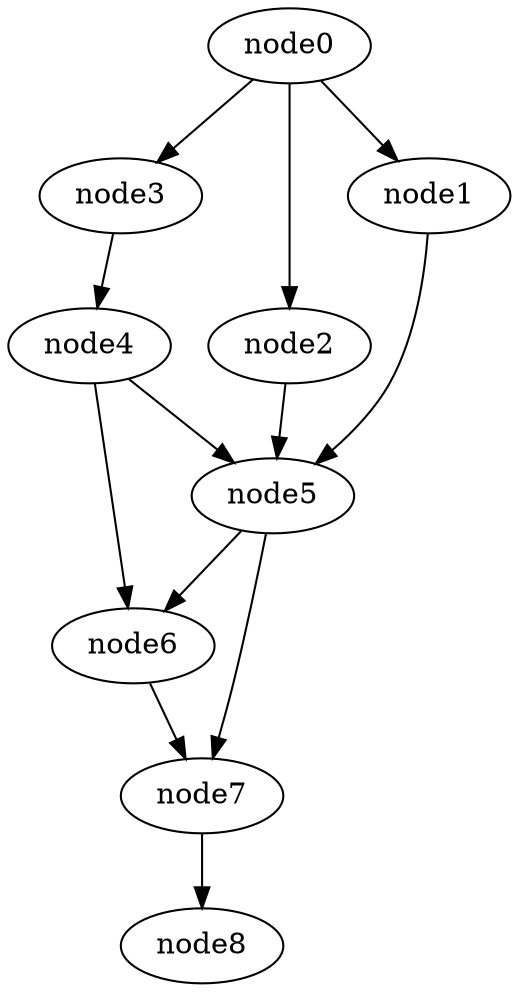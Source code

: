 digraph g{
	node8
	node7 -> node8
	node6 -> node7
	node5 -> node7
	node5 -> node6
	node4 -> node6
	node4 -> node5
	node3 -> node4
	node2 -> node5
	node1 -> node5
	node0 -> node3
	node0 -> node2
	node0 -> node1
}
